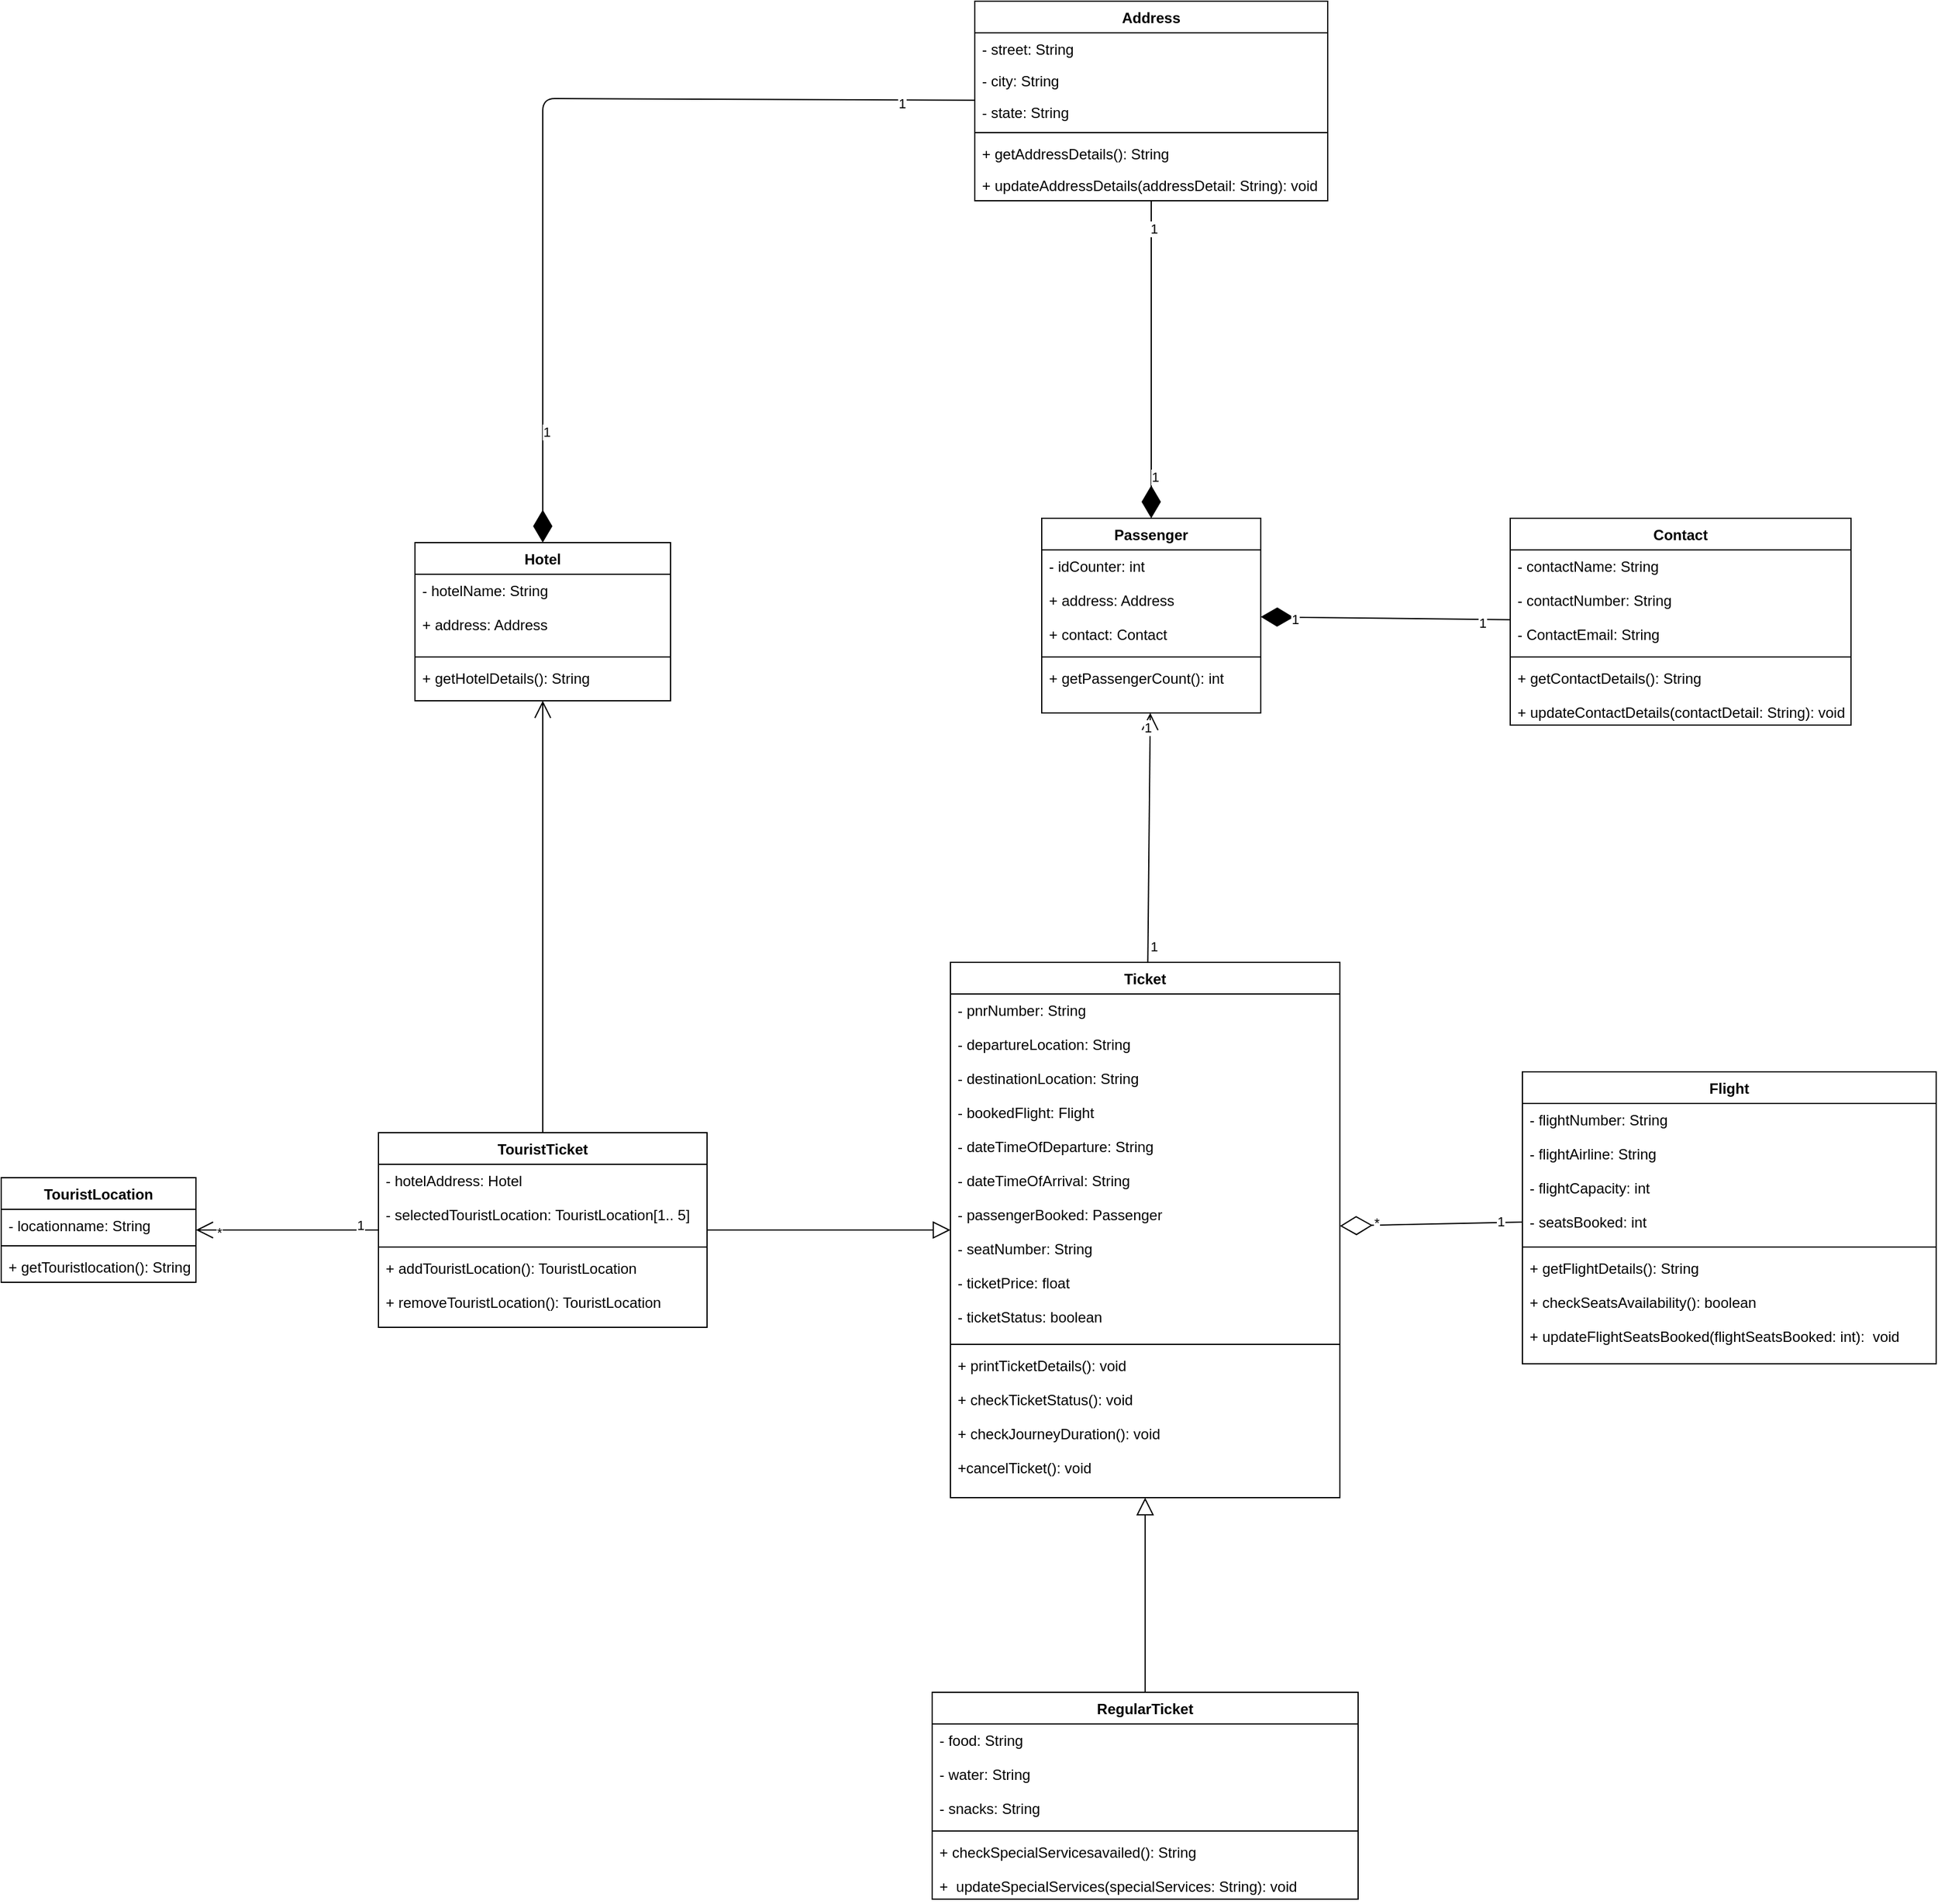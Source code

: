 <mxfile version="15.8.6" type="device"><diagram id="C5RBs43oDa-KdzZeNtuy" name="Page-1"><mxGraphModel dx="1865" dy="1740" grid="1" gridSize="10" guides="1" tooltips="1" connect="1" arrows="1" fold="1" page="1" pageScale="1" pageWidth="827" pageHeight="1169" math="0" shadow="0"><root><mxCell id="WIyWlLk6GJQsqaUBKTNV-0"/><mxCell id="WIyWlLk6GJQsqaUBKTNV-1" parent="WIyWlLk6GJQsqaUBKTNV-0"/><mxCell id="JnlDVI9zBLDs8dqhRMQ_-12" value="Address" style="swimlane;fontStyle=1;align=center;verticalAlign=top;childLayout=stackLayout;horizontal=1;startSize=26;horizontalStack=0;resizeParent=1;resizeParentMax=0;resizeLast=0;collapsible=1;marginBottom=0;" parent="WIyWlLk6GJQsqaUBKTNV-1" vertex="1"><mxGeometry y="-860" width="290" height="164" as="geometry"><mxRectangle x="200" y="120" width="80" height="26" as="alternateBounds"/></mxGeometry></mxCell><mxCell id="JnlDVI9zBLDs8dqhRMQ_-13" value="- street: String" style="text;strokeColor=none;fillColor=none;align=left;verticalAlign=top;spacingLeft=4;spacingRight=4;overflow=hidden;rotatable=0;points=[[0,0.5],[1,0.5]];portConstraint=eastwest;" parent="JnlDVI9zBLDs8dqhRMQ_-12" vertex="1"><mxGeometry y="26" width="290" height="26" as="geometry"/></mxCell><mxCell id="JnlDVI9zBLDs8dqhRMQ_-14" value="- city: String" style="text;strokeColor=none;fillColor=none;align=left;verticalAlign=top;spacingLeft=4;spacingRight=4;overflow=hidden;rotatable=0;points=[[0,0.5],[1,0.5]];portConstraint=eastwest;" parent="JnlDVI9zBLDs8dqhRMQ_-12" vertex="1"><mxGeometry y="52" width="290" height="26" as="geometry"/></mxCell><mxCell id="JnlDVI9zBLDs8dqhRMQ_-15" value="- state: String" style="text;strokeColor=none;fillColor=none;align=left;verticalAlign=top;spacingLeft=4;spacingRight=4;overflow=hidden;rotatable=0;points=[[0,0.5],[1,0.5]];portConstraint=eastwest;" parent="JnlDVI9zBLDs8dqhRMQ_-12" vertex="1"><mxGeometry y="78" width="290" height="26" as="geometry"/></mxCell><mxCell id="JnlDVI9zBLDs8dqhRMQ_-16" value="" style="line;strokeWidth=1;fillColor=none;align=left;verticalAlign=middle;spacingTop=-1;spacingLeft=3;spacingRight=3;rotatable=0;labelPosition=right;points=[];portConstraint=eastwest;" parent="JnlDVI9zBLDs8dqhRMQ_-12" vertex="1"><mxGeometry y="104" width="290" height="8" as="geometry"/></mxCell><mxCell id="JnlDVI9zBLDs8dqhRMQ_-17" value="+ getAddressDetails(): String" style="text;strokeColor=none;fillColor=none;align=left;verticalAlign=top;spacingLeft=4;spacingRight=4;overflow=hidden;rotatable=0;points=[[0,0.5],[1,0.5]];portConstraint=eastwest;" parent="JnlDVI9zBLDs8dqhRMQ_-12" vertex="1"><mxGeometry y="112" width="290" height="26" as="geometry"/></mxCell><mxCell id="JnlDVI9zBLDs8dqhRMQ_-18" value="+ updateAddressDetails(addressDetail: String): void" style="text;strokeColor=none;fillColor=none;align=left;verticalAlign=top;spacingLeft=4;spacingRight=4;overflow=hidden;rotatable=0;points=[[0,0.5],[1,0.5]];portConstraint=eastwest;" parent="JnlDVI9zBLDs8dqhRMQ_-12" vertex="1"><mxGeometry y="138" width="290" height="26" as="geometry"/></mxCell><mxCell id="JnlDVI9zBLDs8dqhRMQ_-25" value="" style="edgeStyle=none;html=1;endSize=12;endArrow=block;endFill=0;" parent="WIyWlLk6GJQsqaUBKTNV-1" source="JnlDVI9zBLDs8dqhRMQ_-26" target="JnlDVI9zBLDs8dqhRMQ_-21" edge="1"><mxGeometry width="160" relative="1" as="geometry"><mxPoint x="340" y="510" as="sourcePoint"/><mxPoint x="450" y="430" as="targetPoint"/><Array as="points"/></mxGeometry></mxCell><mxCell id="JnlDVI9zBLDs8dqhRMQ_-26" value="TouristTicket" style="swimlane;fontStyle=1;align=center;verticalAlign=top;childLayout=stackLayout;horizontal=1;startSize=26;horizontalStack=0;resizeParent=1;resizeParentMax=0;resizeLast=0;collapsible=1;marginBottom=0;" parent="WIyWlLk6GJQsqaUBKTNV-1" vertex="1"><mxGeometry x="-490" y="70" width="270" height="160" as="geometry"/></mxCell><mxCell id="JnlDVI9zBLDs8dqhRMQ_-27" value="- hotelAddress: Hotel&#10;&#10;- selectedTouristLocation: TouristLocation[1.. 5]&#10;" style="text;strokeColor=none;fillColor=none;align=left;verticalAlign=top;spacingLeft=4;spacingRight=4;overflow=hidden;rotatable=0;points=[[0,0.5],[1,0.5]];portConstraint=eastwest;" parent="JnlDVI9zBLDs8dqhRMQ_-26" vertex="1"><mxGeometry y="26" width="270" height="64" as="geometry"/></mxCell><mxCell id="JnlDVI9zBLDs8dqhRMQ_-28" value="" style="line;strokeWidth=1;fillColor=none;align=left;verticalAlign=middle;spacingTop=-1;spacingLeft=3;spacingRight=3;rotatable=0;labelPosition=right;points=[];portConstraint=eastwest;" parent="JnlDVI9zBLDs8dqhRMQ_-26" vertex="1"><mxGeometry y="90" width="270" height="8" as="geometry"/></mxCell><mxCell id="JnlDVI9zBLDs8dqhRMQ_-29" value="+ addTouristLocation(): TouristLocation&#10;&#10;+ removeTouristLocation(): TouristLocation" style="text;strokeColor=none;fillColor=none;align=left;verticalAlign=top;spacingLeft=4;spacingRight=4;overflow=hidden;rotatable=0;points=[[0,0.5],[1,0.5]];portConstraint=eastwest;" parent="JnlDVI9zBLDs8dqhRMQ_-26" vertex="1"><mxGeometry y="98" width="270" height="62" as="geometry"/></mxCell><mxCell id="JnlDVI9zBLDs8dqhRMQ_-30" value="RegularTicket" style="swimlane;fontStyle=1;align=center;verticalAlign=top;childLayout=stackLayout;horizontal=1;startSize=26;horizontalStack=0;resizeParent=1;resizeParentMax=0;resizeLast=0;collapsible=1;marginBottom=0;" parent="WIyWlLk6GJQsqaUBKTNV-1" vertex="1"><mxGeometry x="-35" y="530" width="350" height="170" as="geometry"/></mxCell><mxCell id="JnlDVI9zBLDs8dqhRMQ_-31" value="- food: String&#10;&#10;- water: String&#10;&#10;- snacks: String" style="text;strokeColor=none;fillColor=none;align=left;verticalAlign=top;spacingLeft=4;spacingRight=4;overflow=hidden;rotatable=0;points=[[0,0.5],[1,0.5]];portConstraint=eastwest;" parent="JnlDVI9zBLDs8dqhRMQ_-30" vertex="1"><mxGeometry y="26" width="350" height="84" as="geometry"/></mxCell><mxCell id="JnlDVI9zBLDs8dqhRMQ_-32" value="" style="line;strokeWidth=1;fillColor=none;align=left;verticalAlign=middle;spacingTop=-1;spacingLeft=3;spacingRight=3;rotatable=0;labelPosition=right;points=[];portConstraint=eastwest;" parent="JnlDVI9zBLDs8dqhRMQ_-30" vertex="1"><mxGeometry y="110" width="350" height="8" as="geometry"/></mxCell><mxCell id="JnlDVI9zBLDs8dqhRMQ_-33" value="+ checkSpecialServicesavailed(): String&#10;&#10;+  updateSpecialServices(specialServices: String): void" style="text;strokeColor=none;fillColor=none;align=left;verticalAlign=top;spacingLeft=4;spacingRight=4;overflow=hidden;rotatable=0;points=[[0,0.5],[1,0.5]];portConstraint=eastwest;" parent="JnlDVI9zBLDs8dqhRMQ_-30" vertex="1"><mxGeometry y="118" width="350" height="52" as="geometry"/></mxCell><mxCell id="JnlDVI9zBLDs8dqhRMQ_-34" value="" style="edgeStyle=none;html=1;endSize=12;endArrow=block;endFill=0;" parent="WIyWlLk6GJQsqaUBKTNV-1" source="JnlDVI9zBLDs8dqhRMQ_-30" target="JnlDVI9zBLDs8dqhRMQ_-21" edge="1"><mxGeometry width="160" relative="1" as="geometry"><mxPoint x="320" y="420" as="sourcePoint"/><mxPoint x="436.321" y="236.0" as="targetPoint"/><Array as="points"/></mxGeometry></mxCell><mxCell id="JnlDVI9zBLDs8dqhRMQ_-35" value="Flight" style="swimlane;fontStyle=1;align=center;verticalAlign=top;childLayout=stackLayout;horizontal=1;startSize=26;horizontalStack=0;resizeParent=1;resizeParentMax=0;resizeLast=0;collapsible=1;marginBottom=0;" parent="WIyWlLk6GJQsqaUBKTNV-1" vertex="1"><mxGeometry x="450" y="20" width="340" height="240" as="geometry"/></mxCell><mxCell id="JnlDVI9zBLDs8dqhRMQ_-51" value="- flightNumber: String&#10;&#10;- flightAirline: String&#10;&#10;- flightCapacity: int&#10;&#10;- seatsBooked: int" style="text;strokeColor=none;fillColor=none;align=left;verticalAlign=top;spacingLeft=4;spacingRight=4;overflow=hidden;rotatable=0;points=[[0,0.5],[1,0.5]];portConstraint=eastwest;" parent="JnlDVI9zBLDs8dqhRMQ_-35" vertex="1"><mxGeometry y="26" width="340" height="114" as="geometry"/></mxCell><mxCell id="JnlDVI9zBLDs8dqhRMQ_-37" value="" style="line;strokeWidth=1;fillColor=none;align=left;verticalAlign=middle;spacingTop=-1;spacingLeft=3;spacingRight=3;rotatable=0;labelPosition=right;points=[];portConstraint=eastwest;" parent="JnlDVI9zBLDs8dqhRMQ_-35" vertex="1"><mxGeometry y="140" width="340" height="8" as="geometry"/></mxCell><mxCell id="JnlDVI9zBLDs8dqhRMQ_-38" value="+ getFlightDetails(): String&#10;&#10;+ checkSeatsAvailability(): boolean&#10;&#10;+ updateFlightSeatsBooked(flightSeatsBooked: int):  void" style="text;strokeColor=none;fillColor=none;align=left;verticalAlign=top;spacingLeft=4;spacingRight=4;overflow=hidden;rotatable=0;points=[[0,0.5],[1,0.5]];portConstraint=eastwest;" parent="JnlDVI9zBLDs8dqhRMQ_-35" vertex="1"><mxGeometry y="148" width="340" height="92" as="geometry"/></mxCell><mxCell id="JnlDVI9zBLDs8dqhRMQ_-39" value="Contact" style="swimlane;fontStyle=1;align=center;verticalAlign=top;childLayout=stackLayout;horizontal=1;startSize=26;horizontalStack=0;resizeParent=1;resizeParentMax=0;resizeLast=0;collapsible=1;marginBottom=0;" parent="WIyWlLk6GJQsqaUBKTNV-1" vertex="1"><mxGeometry x="440" y="-435" width="280" height="170" as="geometry"/></mxCell><mxCell id="JnlDVI9zBLDs8dqhRMQ_-9" value="- contactName: String&#10;&#10;- contactNumber: String&#10;&#10;- ContactEmail: String" style="text;strokeColor=none;fillColor=none;align=left;verticalAlign=top;spacingLeft=4;spacingRight=4;overflow=hidden;rotatable=0;points=[[0,0.5],[1,0.5]];portConstraint=eastwest;" parent="JnlDVI9zBLDs8dqhRMQ_-39" vertex="1"><mxGeometry y="26" width="280" height="84" as="geometry"/></mxCell><mxCell id="JnlDVI9zBLDs8dqhRMQ_-41" value="" style="line;strokeWidth=1;fillColor=none;align=left;verticalAlign=middle;spacingTop=-1;spacingLeft=3;spacingRight=3;rotatable=0;labelPosition=right;points=[];portConstraint=eastwest;" parent="JnlDVI9zBLDs8dqhRMQ_-39" vertex="1"><mxGeometry y="110" width="280" height="8" as="geometry"/></mxCell><mxCell id="JnlDVI9zBLDs8dqhRMQ_-42" value="+ getContactDetails(): String&#10;&#10;+ updateContactDetails(contactDetail: String): void" style="text;strokeColor=none;fillColor=none;align=left;verticalAlign=top;spacingLeft=4;spacingRight=4;overflow=hidden;rotatable=0;points=[[0,0.5],[1,0.5]];portConstraint=eastwest;" parent="JnlDVI9zBLDs8dqhRMQ_-39" vertex="1"><mxGeometry y="118" width="280" height="52" as="geometry"/></mxCell><mxCell id="JnlDVI9zBLDs8dqhRMQ_-44" value="Passenger" style="swimlane;fontStyle=1;align=center;verticalAlign=top;childLayout=stackLayout;horizontal=1;startSize=26;horizontalStack=0;resizeParent=1;resizeParentMax=0;resizeLast=0;collapsible=1;marginBottom=0;" parent="WIyWlLk6GJQsqaUBKTNV-1" vertex="1"><mxGeometry x="55" y="-435" width="180" height="160" as="geometry"/></mxCell><mxCell id="JnlDVI9zBLDs8dqhRMQ_-45" value="- idCounter: int&#10;&#10;+ address: Address&#10;&#10;+ contact: Contact" style="text;strokeColor=none;fillColor=none;align=left;verticalAlign=top;spacingLeft=4;spacingRight=4;overflow=hidden;rotatable=0;points=[[0,0.5],[1,0.5]];portConstraint=eastwest;" parent="JnlDVI9zBLDs8dqhRMQ_-44" vertex="1"><mxGeometry y="26" width="180" height="84" as="geometry"/></mxCell><mxCell id="JnlDVI9zBLDs8dqhRMQ_-46" value="" style="line;strokeWidth=1;fillColor=none;align=left;verticalAlign=middle;spacingTop=-1;spacingLeft=3;spacingRight=3;rotatable=0;labelPosition=right;points=[];portConstraint=eastwest;" parent="JnlDVI9zBLDs8dqhRMQ_-44" vertex="1"><mxGeometry y="110" width="180" height="8" as="geometry"/></mxCell><mxCell id="JnlDVI9zBLDs8dqhRMQ_-47" value="+ getPassengerCount(): int&#10;&#10;" style="text;strokeColor=none;fillColor=none;align=left;verticalAlign=top;spacingLeft=4;spacingRight=4;overflow=hidden;rotatable=0;points=[[0,0.5],[1,0.5]];portConstraint=eastwest;" parent="JnlDVI9zBLDs8dqhRMQ_-44" vertex="1"><mxGeometry y="118" width="180" height="42" as="geometry"/></mxCell><mxCell id="JnlDVI9zBLDs8dqhRMQ_-48" value="" style="endArrow=diamondThin;endFill=0;endSize=24;html=1;startArrow=none;" parent="WIyWlLk6GJQsqaUBKTNV-1" source="JnlDVI9zBLDs8dqhRMQ_-35" target="JnlDVI9zBLDs8dqhRMQ_-21" edge="1"><mxGeometry width="160" relative="1" as="geometry"><mxPoint x="600" y="330" as="sourcePoint"/><mxPoint x="350" y="370" as="targetPoint"/><Array as="points"/></mxGeometry></mxCell><mxCell id="JnlDVI9zBLDs8dqhRMQ_-52" value="*" style="edgeLabel;html=1;align=center;verticalAlign=middle;resizable=0;points=[];" parent="JnlDVI9zBLDs8dqhRMQ_-48" vertex="1" connectable="0"><mxGeometry x="0.597" y="-2" relative="1" as="geometry"><mxPoint as="offset"/></mxGeometry></mxCell><mxCell id="JnlDVI9zBLDs8dqhRMQ_-54" value="1&lt;br&gt;" style="edgeLabel;html=1;align=center;verticalAlign=middle;resizable=0;points=[];" parent="JnlDVI9zBLDs8dqhRMQ_-48" vertex="1" connectable="0"><mxGeometry x="-0.757" y="-1" relative="1" as="geometry"><mxPoint as="offset"/></mxGeometry></mxCell><mxCell id="JnlDVI9zBLDs8dqhRMQ_-21" value="Ticket&#10;" style="swimlane;fontStyle=1;align=center;verticalAlign=top;childLayout=stackLayout;horizontal=1;startSize=26;horizontalStack=0;resizeParent=1;resizeParentMax=0;resizeLast=0;collapsible=1;marginBottom=0;" parent="WIyWlLk6GJQsqaUBKTNV-1" vertex="1"><mxGeometry x="-20" y="-70" width="320" height="440" as="geometry"/></mxCell><mxCell id="JnlDVI9zBLDs8dqhRMQ_-22" value="- pnrNumber: String&#10;&#10;- departureLocation: String&#10;&#10;- destinationLocation: String&#10;&#10;- bookedFlight: Flight&#10;&#10;- dateTimeOfDeparture: String&#10;&#10;- dateTimeOfArrival: String&#10;&#10;- passengerBooked: Passenger&#10;&#10;- seatNumber: String&#10;&#10;- ticketPrice: float&#10;&#10;- ticketStatus: boolean" style="text;strokeColor=none;fillColor=none;align=left;verticalAlign=top;spacingLeft=4;spacingRight=4;overflow=hidden;rotatable=0;points=[[0,0.5],[1,0.5]];portConstraint=eastwest;" parent="JnlDVI9zBLDs8dqhRMQ_-21" vertex="1"><mxGeometry y="26" width="320" height="284" as="geometry"/></mxCell><mxCell id="JnlDVI9zBLDs8dqhRMQ_-23" value="" style="line;strokeWidth=1;fillColor=none;align=left;verticalAlign=middle;spacingTop=-1;spacingLeft=3;spacingRight=3;rotatable=0;labelPosition=right;points=[];portConstraint=eastwest;" parent="JnlDVI9zBLDs8dqhRMQ_-21" vertex="1"><mxGeometry y="310" width="320" height="8" as="geometry"/></mxCell><mxCell id="JnlDVI9zBLDs8dqhRMQ_-24" value="+ printTicketDetails(): void&#10;&#10;+ checkTicketStatus(): void&#10;&#10;+ checkJourneyDuration(): void&#10;&#10;+cancelTicket(): void" style="text;strokeColor=none;fillColor=none;align=left;verticalAlign=top;spacingLeft=4;spacingRight=4;overflow=hidden;rotatable=0;points=[[0,0.5],[1,0.5]];portConstraint=eastwest;" parent="JnlDVI9zBLDs8dqhRMQ_-21" vertex="1"><mxGeometry y="318" width="320" height="122" as="geometry"/></mxCell><mxCell id="JnlDVI9zBLDs8dqhRMQ_-61" value="Hotel" style="swimlane;fontStyle=1;align=center;verticalAlign=top;childLayout=stackLayout;horizontal=1;startSize=26;horizontalStack=0;resizeParent=1;resizeParentMax=0;resizeLast=0;collapsible=1;marginBottom=0;" parent="WIyWlLk6GJQsqaUBKTNV-1" vertex="1"><mxGeometry x="-460" y="-415" width="210" height="130" as="geometry"/></mxCell><mxCell id="JnlDVI9zBLDs8dqhRMQ_-62" value="- hotelName: String&#10;&#10;+ address: Address" style="text;strokeColor=none;fillColor=none;align=left;verticalAlign=top;spacingLeft=4;spacingRight=4;overflow=hidden;rotatable=0;points=[[0,0.5],[1,0.5]];portConstraint=eastwest;" parent="JnlDVI9zBLDs8dqhRMQ_-61" vertex="1"><mxGeometry y="26" width="210" height="64" as="geometry"/></mxCell><mxCell id="JnlDVI9zBLDs8dqhRMQ_-63" value="" style="line;strokeWidth=1;fillColor=none;align=left;verticalAlign=middle;spacingTop=-1;spacingLeft=3;spacingRight=3;rotatable=0;labelPosition=right;points=[];portConstraint=eastwest;" parent="JnlDVI9zBLDs8dqhRMQ_-61" vertex="1"><mxGeometry y="90" width="210" height="8" as="geometry"/></mxCell><mxCell id="JnlDVI9zBLDs8dqhRMQ_-64" value="+ getHotelDetails(): String" style="text;strokeColor=none;fillColor=none;align=left;verticalAlign=top;spacingLeft=4;spacingRight=4;overflow=hidden;rotatable=0;points=[[0,0.5],[1,0.5]];portConstraint=eastwest;" parent="JnlDVI9zBLDs8dqhRMQ_-61" vertex="1"><mxGeometry y="98" width="210" height="32" as="geometry"/></mxCell><mxCell id="JnlDVI9zBLDs8dqhRMQ_-66" value="" style="endArrow=open;endFill=1;endSize=12;html=1;" parent="WIyWlLk6GJQsqaUBKTNV-1" source="JnlDVI9zBLDs8dqhRMQ_-26" target="JnlDVI9zBLDs8dqhRMQ_-61" edge="1"><mxGeometry width="160" relative="1" as="geometry"><mxPoint x="-140" y="-140" as="sourcePoint"/><mxPoint x="-310.0" y="-300.0" as="targetPoint"/></mxGeometry></mxCell><mxCell id="JnlDVI9zBLDs8dqhRMQ_-67" value="TouristLocation" style="swimlane;fontStyle=1;align=center;verticalAlign=top;childLayout=stackLayout;horizontal=1;startSize=26;horizontalStack=0;resizeParent=1;resizeParentMax=0;resizeLast=0;collapsible=1;marginBottom=0;" parent="WIyWlLk6GJQsqaUBKTNV-1" vertex="1"><mxGeometry x="-800" y="107" width="160" height="86" as="geometry"/></mxCell><mxCell id="JnlDVI9zBLDs8dqhRMQ_-68" value="- locationname: String" style="text;strokeColor=none;fillColor=none;align=left;verticalAlign=top;spacingLeft=4;spacingRight=4;overflow=hidden;rotatable=0;points=[[0,0.5],[1,0.5]];portConstraint=eastwest;" parent="JnlDVI9zBLDs8dqhRMQ_-67" vertex="1"><mxGeometry y="26" width="160" height="26" as="geometry"/></mxCell><mxCell id="JnlDVI9zBLDs8dqhRMQ_-69" value="" style="line;strokeWidth=1;fillColor=none;align=left;verticalAlign=middle;spacingTop=-1;spacingLeft=3;spacingRight=3;rotatable=0;labelPosition=right;points=[];portConstraint=eastwest;" parent="JnlDVI9zBLDs8dqhRMQ_-67" vertex="1"><mxGeometry y="52" width="160" height="8" as="geometry"/></mxCell><mxCell id="JnlDVI9zBLDs8dqhRMQ_-70" value="+ getTouristlocation(): String" style="text;strokeColor=none;fillColor=none;align=left;verticalAlign=top;spacingLeft=4;spacingRight=4;overflow=hidden;rotatable=0;points=[[0,0.5],[1,0.5]];portConstraint=eastwest;" parent="JnlDVI9zBLDs8dqhRMQ_-67" vertex="1"><mxGeometry y="60" width="160" height="26" as="geometry"/></mxCell><mxCell id="q9UcV2BfF-zou75Cxnfx-0" value="" style="endArrow=diamondThin;endFill=1;endSize=24;html=1;" parent="WIyWlLk6GJQsqaUBKTNV-1" source="JnlDVI9zBLDs8dqhRMQ_-12" target="JnlDVI9zBLDs8dqhRMQ_-44" edge="1"><mxGeometry width="160" relative="1" as="geometry"><mxPoint x="210" y="-600" as="sourcePoint"/><mxPoint x="300" y="-600" as="targetPoint"/></mxGeometry></mxCell><mxCell id="q9UcV2BfF-zou75Cxnfx-2" value="1" style="edgeLabel;html=1;align=center;verticalAlign=middle;resizable=0;points=[];" parent="q9UcV2BfF-zou75Cxnfx-0" vertex="1" connectable="0"><mxGeometry x="0.748" y="3" relative="1" as="geometry"><mxPoint y="-1" as="offset"/></mxGeometry></mxCell><mxCell id="q9UcV2BfF-zou75Cxnfx-3" value="1" style="edgeLabel;html=1;align=center;verticalAlign=middle;resizable=0;points=[];" parent="q9UcV2BfF-zou75Cxnfx-0" vertex="1" connectable="0"><mxGeometry x="-0.832" y="2" relative="1" as="geometry"><mxPoint y="1" as="offset"/></mxGeometry></mxCell><mxCell id="q9UcV2BfF-zou75Cxnfx-1" value="" style="endArrow=diamondThin;endFill=1;endSize=24;html=1;" parent="WIyWlLk6GJQsqaUBKTNV-1" source="JnlDVI9zBLDs8dqhRMQ_-39" target="JnlDVI9zBLDs8dqhRMQ_-44" edge="1"><mxGeometry width="160" relative="1" as="geometry"><mxPoint x="600" y="-680" as="sourcePoint"/><mxPoint x="690" y="-680" as="targetPoint"/></mxGeometry></mxCell><mxCell id="q9UcV2BfF-zou75Cxnfx-4" value="1" style="edgeLabel;html=1;align=center;verticalAlign=middle;resizable=0;points=[];" parent="q9UcV2BfF-zou75Cxnfx-1" vertex="1" connectable="0"><mxGeometry x="-0.78" y="3" relative="1" as="geometry"><mxPoint x="-1" as="offset"/></mxGeometry></mxCell><mxCell id="q9UcV2BfF-zou75Cxnfx-5" value="1" style="edgeLabel;html=1;align=center;verticalAlign=middle;resizable=0;points=[];" parent="q9UcV2BfF-zou75Cxnfx-1" vertex="1" connectable="0"><mxGeometry x="0.72" y="1" relative="1" as="geometry"><mxPoint x="-1" as="offset"/></mxGeometry></mxCell><mxCell id="q9UcV2BfF-zou75Cxnfx-9" value="" style="endArrow=diamondThin;endFill=1;endSize=24;html=1;" parent="WIyWlLk6GJQsqaUBKTNV-1" source="JnlDVI9zBLDs8dqhRMQ_-12" target="JnlDVI9zBLDs8dqhRMQ_-61" edge="1"><mxGeometry width="160" relative="1" as="geometry"><mxPoint x="-250" y="-890" as="sourcePoint"/><mxPoint x="-250" y="-644" as="targetPoint"/><Array as="points"><mxPoint x="-355" y="-780"/></Array></mxGeometry></mxCell><mxCell id="q9UcV2BfF-zou75Cxnfx-10" value="1" style="edgeLabel;html=1;align=center;verticalAlign=middle;resizable=0;points=[];" parent="q9UcV2BfF-zou75Cxnfx-9" vertex="1" connectable="0"><mxGeometry x="0.748" y="3" relative="1" as="geometry"><mxPoint y="-1" as="offset"/></mxGeometry></mxCell><mxCell id="q9UcV2BfF-zou75Cxnfx-11" value="1" style="edgeLabel;html=1;align=center;verticalAlign=middle;resizable=0;points=[];" parent="q9UcV2BfF-zou75Cxnfx-9" vertex="1" connectable="0"><mxGeometry x="-0.832" y="2" relative="1" as="geometry"><mxPoint y="1" as="offset"/></mxGeometry></mxCell><mxCell id="q9UcV2BfF-zou75Cxnfx-15" value="" style="endArrow=open;endFill=1;endSize=12;html=1;" parent="WIyWlLk6GJQsqaUBKTNV-1" source="JnlDVI9zBLDs8dqhRMQ_-21" target="JnlDVI9zBLDs8dqhRMQ_-44" edge="1"><mxGeometry width="160" relative="1" as="geometry"><mxPoint x="420" y="-218.66" as="sourcePoint"/><mxPoint x="61.08" y="-220.0" as="targetPoint"/></mxGeometry></mxCell><mxCell id="q9UcV2BfF-zou75Cxnfx-16" value="1" style="edgeLabel;html=1;align=center;verticalAlign=middle;resizable=0;points=[];" parent="q9UcV2BfF-zou75Cxnfx-15" vertex="1" connectable="0"><mxGeometry x="0.886" y="2" relative="1" as="geometry"><mxPoint as="offset"/></mxGeometry></mxCell><mxCell id="q9UcV2BfF-zou75Cxnfx-17" value="1" style="edgeLabel;html=1;align=center;verticalAlign=middle;resizable=0;points=[];" parent="q9UcV2BfF-zou75Cxnfx-15" vertex="1" connectable="0"><mxGeometry x="-0.874" y="-4" relative="1" as="geometry"><mxPoint as="offset"/></mxGeometry></mxCell><mxCell id="q9UcV2BfF-zou75Cxnfx-21" value="" style="endArrow=open;endFill=1;endSize=12;html=1;" parent="WIyWlLk6GJQsqaUBKTNV-1" source="JnlDVI9zBLDs8dqhRMQ_-26" target="JnlDVI9zBLDs8dqhRMQ_-67" edge="1"><mxGeometry width="160" relative="1" as="geometry"><mxPoint x="-530" y="-160" as="sourcePoint"/><mxPoint x="-480" y="130" as="targetPoint"/><Array as="points"/></mxGeometry></mxCell><mxCell id="q9UcV2BfF-zou75Cxnfx-22" value="1" style="edgeLabel;html=1;align=center;verticalAlign=middle;resizable=0;points=[];" parent="q9UcV2BfF-zou75Cxnfx-21" vertex="1" connectable="0"><mxGeometry x="-0.797" y="-4" relative="1" as="geometry"><mxPoint as="offset"/></mxGeometry></mxCell><mxCell id="q9UcV2BfF-zou75Cxnfx-23" value="*" style="edgeLabel;html=1;align=center;verticalAlign=middle;resizable=0;points=[];" parent="q9UcV2BfF-zou75Cxnfx-21" vertex="1" connectable="0"><mxGeometry x="0.746" y="2" relative="1" as="geometry"><mxPoint as="offset"/></mxGeometry></mxCell></root></mxGraphModel></diagram></mxfile>